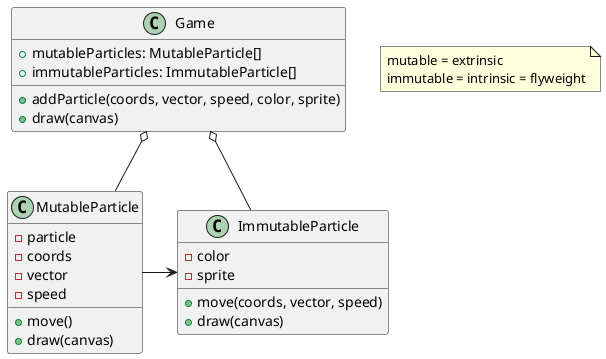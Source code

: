 @startuml
note as n1
mutable = extrinsic
immutable = intrinsic = flyweight
end note

class Game {
    + mutableParticles: MutableParticle[]
    + immutableParticles: ImmutableParticle[]
    + addParticle(coords, vector, speed, color, sprite)
    + draw(canvas)
}

class MutableParticle {
    - particle
    - coords
    - vector
    - speed
    + move()
    + draw(canvas)
}

class ImmutableParticle {
    - color
    - sprite
    + move(coords, vector, speed)
    + draw(canvas)
}

Game o-- MutableParticle
Game o-- ImmutableParticle
MutableParticle -> ImmutableParticle
@enduml